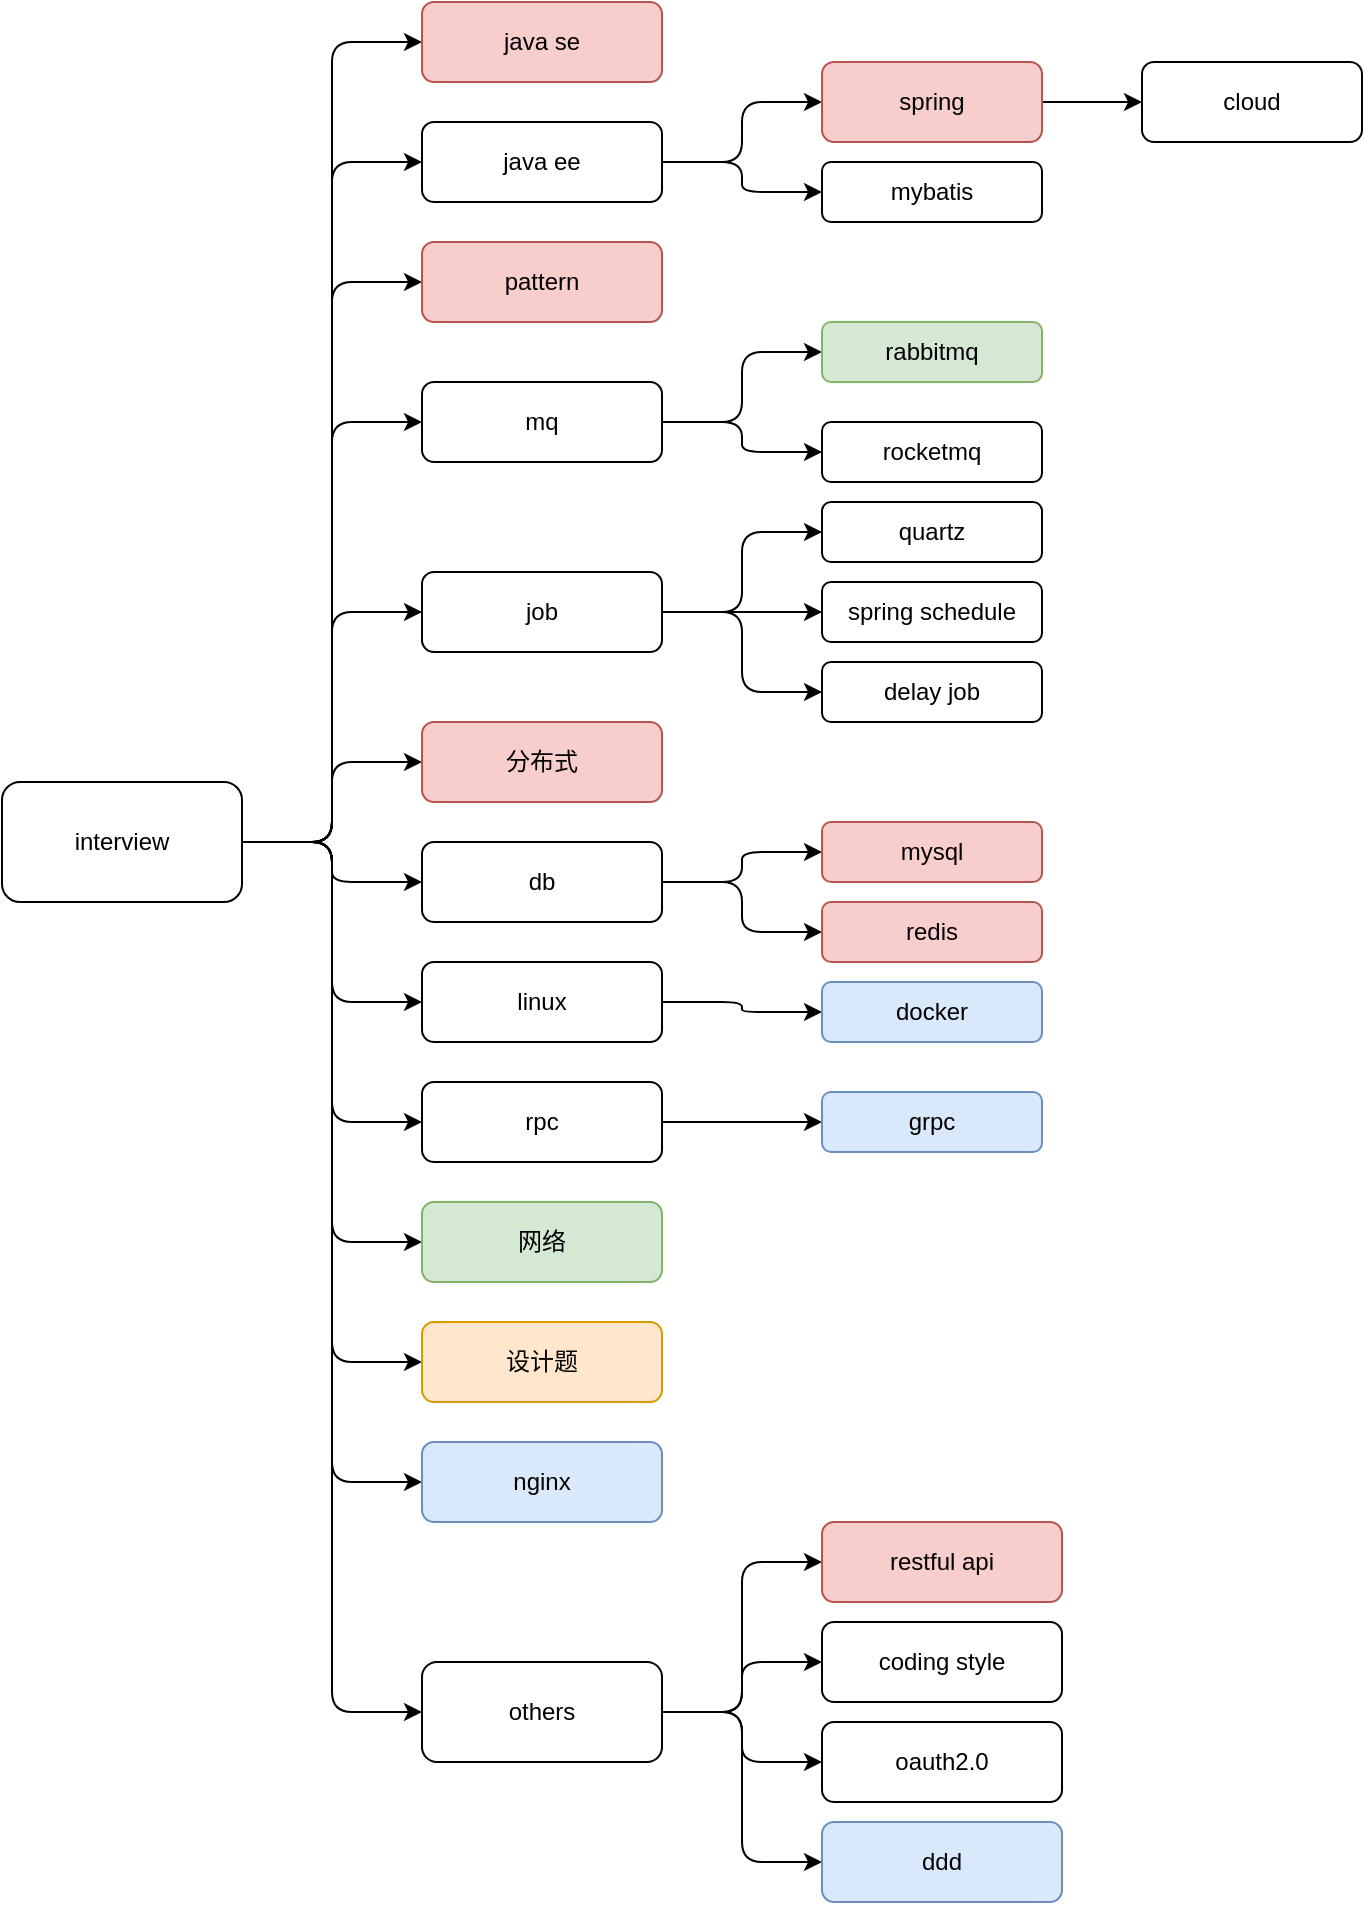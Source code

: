 <mxfile>
    <diagram id="WNJ_vwDYl3LhsNlq5oz0" name="Page-1">
        <mxGraphModel dx="511" dy="349" grid="1" gridSize="10" guides="1" tooltips="1" connect="1" arrows="1" fold="1" page="1" pageScale="1" pageWidth="850" pageHeight="1100" background="#ffffff" math="0" shadow="0">
            <root>
                <mxCell id="0"/>
                <mxCell id="1" parent="0"/>
                <mxCell id="4" value="" style="edgeStyle=orthogonalEdgeStyle;rounded=1;orthogonalLoop=1;jettySize=auto;html=1;entryX=0;entryY=0.5;entryDx=0;entryDy=0;" parent="1" source="2" target="3" edge="1">
                    <mxGeometry relative="1" as="geometry"/>
                </mxCell>
                <mxCell id="6" style="edgeStyle=orthogonalEdgeStyle;rounded=1;orthogonalLoop=1;jettySize=auto;html=1;entryX=0;entryY=0.5;entryDx=0;entryDy=0;" parent="1" source="2" target="5" edge="1">
                    <mxGeometry relative="1" as="geometry"/>
                </mxCell>
                <mxCell id="15" style="edgeStyle=orthogonalEdgeStyle;rounded=1;orthogonalLoop=1;jettySize=auto;html=1;entryX=0;entryY=0.5;entryDx=0;entryDy=0;" parent="1" source="2" target="7" edge="1">
                    <mxGeometry relative="1" as="geometry"/>
                </mxCell>
                <mxCell id="16" style="edgeStyle=orthogonalEdgeStyle;rounded=1;orthogonalLoop=1;jettySize=auto;html=1;entryX=0;entryY=0.5;entryDx=0;entryDy=0;" parent="1" source="2" target="8" edge="1">
                    <mxGeometry relative="1" as="geometry"/>
                </mxCell>
                <mxCell id="17" style="edgeStyle=orthogonalEdgeStyle;rounded=1;orthogonalLoop=1;jettySize=auto;html=1;entryX=0;entryY=0.5;entryDx=0;entryDy=0;" parent="1" source="2" target="9" edge="1">
                    <mxGeometry relative="1" as="geometry"/>
                </mxCell>
                <mxCell id="18" style="edgeStyle=orthogonalEdgeStyle;rounded=1;orthogonalLoop=1;jettySize=auto;html=1;entryX=0;entryY=0.5;entryDx=0;entryDy=0;" parent="1" source="2" target="10" edge="1">
                    <mxGeometry relative="1" as="geometry"/>
                </mxCell>
                <mxCell id="19" style="edgeStyle=orthogonalEdgeStyle;rounded=1;orthogonalLoop=1;jettySize=auto;html=1;entryX=0;entryY=0.5;entryDx=0;entryDy=0;" parent="1" source="2" target="11" edge="1">
                    <mxGeometry relative="1" as="geometry"/>
                </mxCell>
                <mxCell id="20" style="edgeStyle=orthogonalEdgeStyle;rounded=1;orthogonalLoop=1;jettySize=auto;html=1;entryX=0;entryY=0.5;entryDx=0;entryDy=0;" parent="1" source="2" target="12" edge="1">
                    <mxGeometry relative="1" as="geometry"/>
                </mxCell>
                <mxCell id="21" style="edgeStyle=orthogonalEdgeStyle;rounded=1;orthogonalLoop=1;jettySize=auto;html=1;entryX=0;entryY=0.5;entryDx=0;entryDy=0;" parent="1" source="2" target="13" edge="1">
                    <mxGeometry relative="1" as="geometry"/>
                </mxCell>
                <mxCell id="22" style="edgeStyle=orthogonalEdgeStyle;rounded=1;orthogonalLoop=1;jettySize=auto;html=1;entryX=0;entryY=0.5;entryDx=0;entryDy=0;" parent="1" source="2" target="14" edge="1">
                    <mxGeometry relative="1" as="geometry"/>
                </mxCell>
                <mxCell id="24" style="edgeStyle=orthogonalEdgeStyle;rounded=1;orthogonalLoop=1;jettySize=auto;html=1;entryX=0;entryY=0.5;entryDx=0;entryDy=0;" edge="1" parent="1" source="2" target="23">
                    <mxGeometry relative="1" as="geometry"/>
                </mxCell>
                <mxCell id="28" style="edgeStyle=orthogonalEdgeStyle;rounded=1;orthogonalLoop=1;jettySize=auto;html=1;entryX=0;entryY=0.5;entryDx=0;entryDy=0;" edge="1" parent="1" source="2" target="27">
                    <mxGeometry relative="1" as="geometry"/>
                </mxCell>
                <mxCell id="35" style="edgeStyle=orthogonalEdgeStyle;rounded=1;orthogonalLoop=1;jettySize=auto;html=1;entryX=0;entryY=0.5;entryDx=0;entryDy=0;" edge="1" parent="1" source="2" target="34">
                    <mxGeometry relative="1" as="geometry"/>
                </mxCell>
                <mxCell id="2" value="interview" style="rounded=1;whiteSpace=wrap;html=1;" parent="1" vertex="1">
                    <mxGeometry x="85" y="490" width="120" height="60" as="geometry"/>
                </mxCell>
                <mxCell id="3" value="java se" style="rounded=1;whiteSpace=wrap;html=1;fillColor=#f8cecc;strokeColor=#b85450;" parent="1" vertex="1">
                    <mxGeometry x="295" y="100" width="120" height="40" as="geometry"/>
                </mxCell>
                <mxCell id="44" value="" style="edgeStyle=orthogonalEdgeStyle;rounded=1;orthogonalLoop=1;jettySize=auto;html=1;" edge="1" parent="1" source="5" target="43">
                    <mxGeometry relative="1" as="geometry"/>
                </mxCell>
                <mxCell id="48" style="edgeStyle=orthogonalEdgeStyle;rounded=1;orthogonalLoop=1;jettySize=auto;html=1;entryX=0;entryY=0.5;entryDx=0;entryDy=0;" edge="1" parent="1" source="5" target="45">
                    <mxGeometry relative="1" as="geometry"/>
                </mxCell>
                <mxCell id="5" value="java ee" style="rounded=1;whiteSpace=wrap;html=1;" parent="1" vertex="1">
                    <mxGeometry x="295" y="160" width="120" height="40" as="geometry"/>
                </mxCell>
                <mxCell id="7" value="pattern" style="rounded=1;whiteSpace=wrap;html=1;fillColor=#f8cecc;strokeColor=#b85450;" parent="1" vertex="1">
                    <mxGeometry x="295" y="220" width="120" height="40" as="geometry"/>
                </mxCell>
                <mxCell id="50" value="" style="edgeStyle=orthogonalEdgeStyle;rounded=1;orthogonalLoop=1;jettySize=auto;html=1;" edge="1" parent="1" source="8" target="49">
                    <mxGeometry relative="1" as="geometry"/>
                </mxCell>
                <mxCell id="52" style="edgeStyle=orthogonalEdgeStyle;rounded=1;orthogonalLoop=1;jettySize=auto;html=1;" edge="1" parent="1" source="8" target="51">
                    <mxGeometry relative="1" as="geometry"/>
                </mxCell>
                <mxCell id="8" value="mq" style="rounded=1;whiteSpace=wrap;html=1;" parent="1" vertex="1">
                    <mxGeometry x="295" y="290" width="120" height="40" as="geometry"/>
                </mxCell>
                <mxCell id="57" style="edgeStyle=orthogonalEdgeStyle;rounded=1;orthogonalLoop=1;jettySize=auto;html=1;entryX=0;entryY=0.5;entryDx=0;entryDy=0;" edge="1" parent="1" source="9" target="56">
                    <mxGeometry relative="1" as="geometry"/>
                </mxCell>
                <mxCell id="60" style="edgeStyle=orthogonalEdgeStyle;rounded=1;orthogonalLoop=1;jettySize=auto;html=1;entryX=0;entryY=0.5;entryDx=0;entryDy=0;" edge="1" parent="1" source="9" target="58">
                    <mxGeometry relative="1" as="geometry"/>
                </mxCell>
                <mxCell id="61" style="edgeStyle=orthogonalEdgeStyle;rounded=1;orthogonalLoop=1;jettySize=auto;html=1;entryX=0;entryY=0.5;entryDx=0;entryDy=0;" edge="1" parent="1" source="9" target="59">
                    <mxGeometry relative="1" as="geometry"/>
                </mxCell>
                <mxCell id="9" value="job" style="rounded=1;whiteSpace=wrap;html=1;" parent="1" vertex="1">
                    <mxGeometry x="295" y="385" width="120" height="40" as="geometry"/>
                </mxCell>
                <mxCell id="10" value="分布式" style="rounded=1;whiteSpace=wrap;html=1;fillColor=#f8cecc;strokeColor=#b85450;" parent="1" vertex="1">
                    <mxGeometry x="295" y="460" width="120" height="40" as="geometry"/>
                </mxCell>
                <mxCell id="64" style="edgeStyle=orthogonalEdgeStyle;rounded=1;orthogonalLoop=1;jettySize=auto;html=1;entryX=0;entryY=0.5;entryDx=0;entryDy=0;" edge="1" parent="1" source="11" target="62">
                    <mxGeometry relative="1" as="geometry"/>
                </mxCell>
                <mxCell id="65" style="edgeStyle=orthogonalEdgeStyle;rounded=1;orthogonalLoop=1;jettySize=auto;html=1;entryX=0;entryY=0.5;entryDx=0;entryDy=0;" edge="1" parent="1" source="11" target="63">
                    <mxGeometry relative="1" as="geometry"/>
                </mxCell>
                <mxCell id="11" value="db" style="rounded=1;whiteSpace=wrap;html=1;" parent="1" vertex="1">
                    <mxGeometry x="295" y="520" width="120" height="40" as="geometry"/>
                </mxCell>
                <mxCell id="68" style="edgeStyle=orthogonalEdgeStyle;rounded=1;orthogonalLoop=1;jettySize=auto;html=1;entryX=0;entryY=0.5;entryDx=0;entryDy=0;" edge="1" parent="1" source="12" target="67">
                    <mxGeometry relative="1" as="geometry"/>
                </mxCell>
                <mxCell id="12" value="linux" style="rounded=1;whiteSpace=wrap;html=1;" parent="1" vertex="1">
                    <mxGeometry x="295" y="580" width="120" height="40" as="geometry"/>
                </mxCell>
                <mxCell id="70" value="" style="edgeStyle=orthogonalEdgeStyle;rounded=1;orthogonalLoop=1;jettySize=auto;html=1;entryX=0;entryY=0.5;entryDx=0;entryDy=0;" edge="1" parent="1" source="13" target="71">
                    <mxGeometry relative="1" as="geometry">
                        <mxPoint x="495" y="660" as="targetPoint"/>
                    </mxGeometry>
                </mxCell>
                <mxCell id="13" value="rpc" style="rounded=1;whiteSpace=wrap;html=1;" parent="1" vertex="1">
                    <mxGeometry x="295" y="640" width="120" height="40" as="geometry"/>
                </mxCell>
                <mxCell id="14" value="网络" style="rounded=1;whiteSpace=wrap;html=1;fillColor=#d5e8d4;strokeColor=#82b366;" parent="1" vertex="1">
                    <mxGeometry x="295" y="700" width="120" height="40" as="geometry"/>
                </mxCell>
                <mxCell id="23" value="设计题" style="rounded=1;whiteSpace=wrap;html=1;fillColor=#ffe6cc;strokeColor=#d79b00;" vertex="1" parent="1">
                    <mxGeometry x="295" y="760" width="120" height="40" as="geometry"/>
                </mxCell>
                <mxCell id="33" style="edgeStyle=orthogonalEdgeStyle;rounded=1;orthogonalLoop=1;jettySize=auto;html=1;entryX=0;entryY=0.5;entryDx=0;entryDy=0;" edge="1" parent="1" source="27" target="32">
                    <mxGeometry relative="1" as="geometry"/>
                </mxCell>
                <mxCell id="37" style="edgeStyle=orthogonalEdgeStyle;rounded=1;orthogonalLoop=1;jettySize=auto;html=1;entryX=0;entryY=0.5;entryDx=0;entryDy=0;" edge="1" parent="1" source="27" target="36">
                    <mxGeometry relative="1" as="geometry"/>
                </mxCell>
                <mxCell id="39" style="edgeStyle=orthogonalEdgeStyle;rounded=1;orthogonalLoop=1;jettySize=auto;html=1;entryX=0;entryY=0.5;entryDx=0;entryDy=0;" edge="1" parent="1" source="27" target="38">
                    <mxGeometry relative="1" as="geometry"/>
                </mxCell>
                <mxCell id="42" style="edgeStyle=orthogonalEdgeStyle;rounded=1;orthogonalLoop=1;jettySize=auto;html=1;entryX=0;entryY=0.5;entryDx=0;entryDy=0;" edge="1" parent="1" source="27" target="30">
                    <mxGeometry relative="1" as="geometry"/>
                </mxCell>
                <mxCell id="27" value="others" style="rounded=1;whiteSpace=wrap;html=1;" vertex="1" parent="1">
                    <mxGeometry x="295" y="930" width="120" height="50" as="geometry"/>
                </mxCell>
                <mxCell id="30" value="restful api" style="rounded=1;whiteSpace=wrap;html=1;fillColor=#f8cecc;strokeColor=#b85450;" vertex="1" parent="1">
                    <mxGeometry x="495" y="860" width="120" height="40" as="geometry"/>
                </mxCell>
                <mxCell id="32" value="coding style" style="rounded=1;whiteSpace=wrap;html=1;" vertex="1" parent="1">
                    <mxGeometry x="495" y="910" width="120" height="40" as="geometry"/>
                </mxCell>
                <mxCell id="34" value="nginx" style="rounded=1;whiteSpace=wrap;html=1;fillColor=#dae8fc;strokeColor=#6c8ebf;" vertex="1" parent="1">
                    <mxGeometry x="295" y="820" width="120" height="40" as="geometry"/>
                </mxCell>
                <mxCell id="36" value="oauth2.0" style="rounded=1;whiteSpace=wrap;html=1;" vertex="1" parent="1">
                    <mxGeometry x="495" y="960" width="120" height="40" as="geometry"/>
                </mxCell>
                <mxCell id="38" value="ddd" style="rounded=1;whiteSpace=wrap;html=1;fillColor=#dae8fc;strokeColor=#6c8ebf;" vertex="1" parent="1">
                    <mxGeometry x="495" y="1010" width="120" height="40" as="geometry"/>
                </mxCell>
                <mxCell id="47" value="" style="edgeStyle=orthogonalEdgeStyle;rounded=1;orthogonalLoop=1;jettySize=auto;html=1;" edge="1" parent="1" source="43" target="46">
                    <mxGeometry relative="1" as="geometry"/>
                </mxCell>
                <mxCell id="43" value="spring" style="rounded=1;whiteSpace=wrap;html=1;fillColor=#f8cecc;strokeColor=#b85450;" vertex="1" parent="1">
                    <mxGeometry x="495" y="130" width="110" height="40" as="geometry"/>
                </mxCell>
                <mxCell id="45" value="mybatis" style="rounded=1;whiteSpace=wrap;html=1;" vertex="1" parent="1">
                    <mxGeometry x="495" y="180" width="110" height="30" as="geometry"/>
                </mxCell>
                <mxCell id="46" value="cloud" style="rounded=1;whiteSpace=wrap;html=1;" vertex="1" parent="1">
                    <mxGeometry x="655" y="130" width="110" height="40" as="geometry"/>
                </mxCell>
                <mxCell id="49" value="rabbitmq" style="rounded=1;whiteSpace=wrap;html=1;fillColor=#d5e8d4;strokeColor=#82b366;" vertex="1" parent="1">
                    <mxGeometry x="495" y="260" width="110" height="30" as="geometry"/>
                </mxCell>
                <mxCell id="51" value="rocketmq" style="rounded=1;whiteSpace=wrap;html=1;" vertex="1" parent="1">
                    <mxGeometry x="495" y="310" width="110" height="30" as="geometry"/>
                </mxCell>
                <mxCell id="56" value="quartz" style="rounded=1;whiteSpace=wrap;html=1;" vertex="1" parent="1">
                    <mxGeometry x="495" y="350" width="110" height="30" as="geometry"/>
                </mxCell>
                <mxCell id="58" value="spring schedule" style="rounded=1;whiteSpace=wrap;html=1;" vertex="1" parent="1">
                    <mxGeometry x="495" y="390" width="110" height="30" as="geometry"/>
                </mxCell>
                <mxCell id="59" value="delay job" style="rounded=1;whiteSpace=wrap;html=1;" vertex="1" parent="1">
                    <mxGeometry x="495" y="430" width="110" height="30" as="geometry"/>
                </mxCell>
                <mxCell id="62" value="mysql" style="rounded=1;whiteSpace=wrap;html=1;fillColor=#f8cecc;strokeColor=#b85450;" vertex="1" parent="1">
                    <mxGeometry x="495" y="510" width="110" height="30" as="geometry"/>
                </mxCell>
                <mxCell id="63" value="redis" style="rounded=1;whiteSpace=wrap;html=1;fillColor=#f8cecc;strokeColor=#b85450;" vertex="1" parent="1">
                    <mxGeometry x="495" y="550" width="110" height="30" as="geometry"/>
                </mxCell>
                <mxCell id="67" value="docker" style="rounded=1;whiteSpace=wrap;html=1;fillColor=#dae8fc;strokeColor=#6c8ebf;" vertex="1" parent="1">
                    <mxGeometry x="495" y="590" width="110" height="30" as="geometry"/>
                </mxCell>
                <mxCell id="71" value="grpc" style="rounded=1;whiteSpace=wrap;html=1;fillColor=#dae8fc;strokeColor=#6c8ebf;" vertex="1" parent="1">
                    <mxGeometry x="495" y="645" width="110" height="30" as="geometry"/>
                </mxCell>
            </root>
        </mxGraphModel>
    </diagram>
</mxfile>
